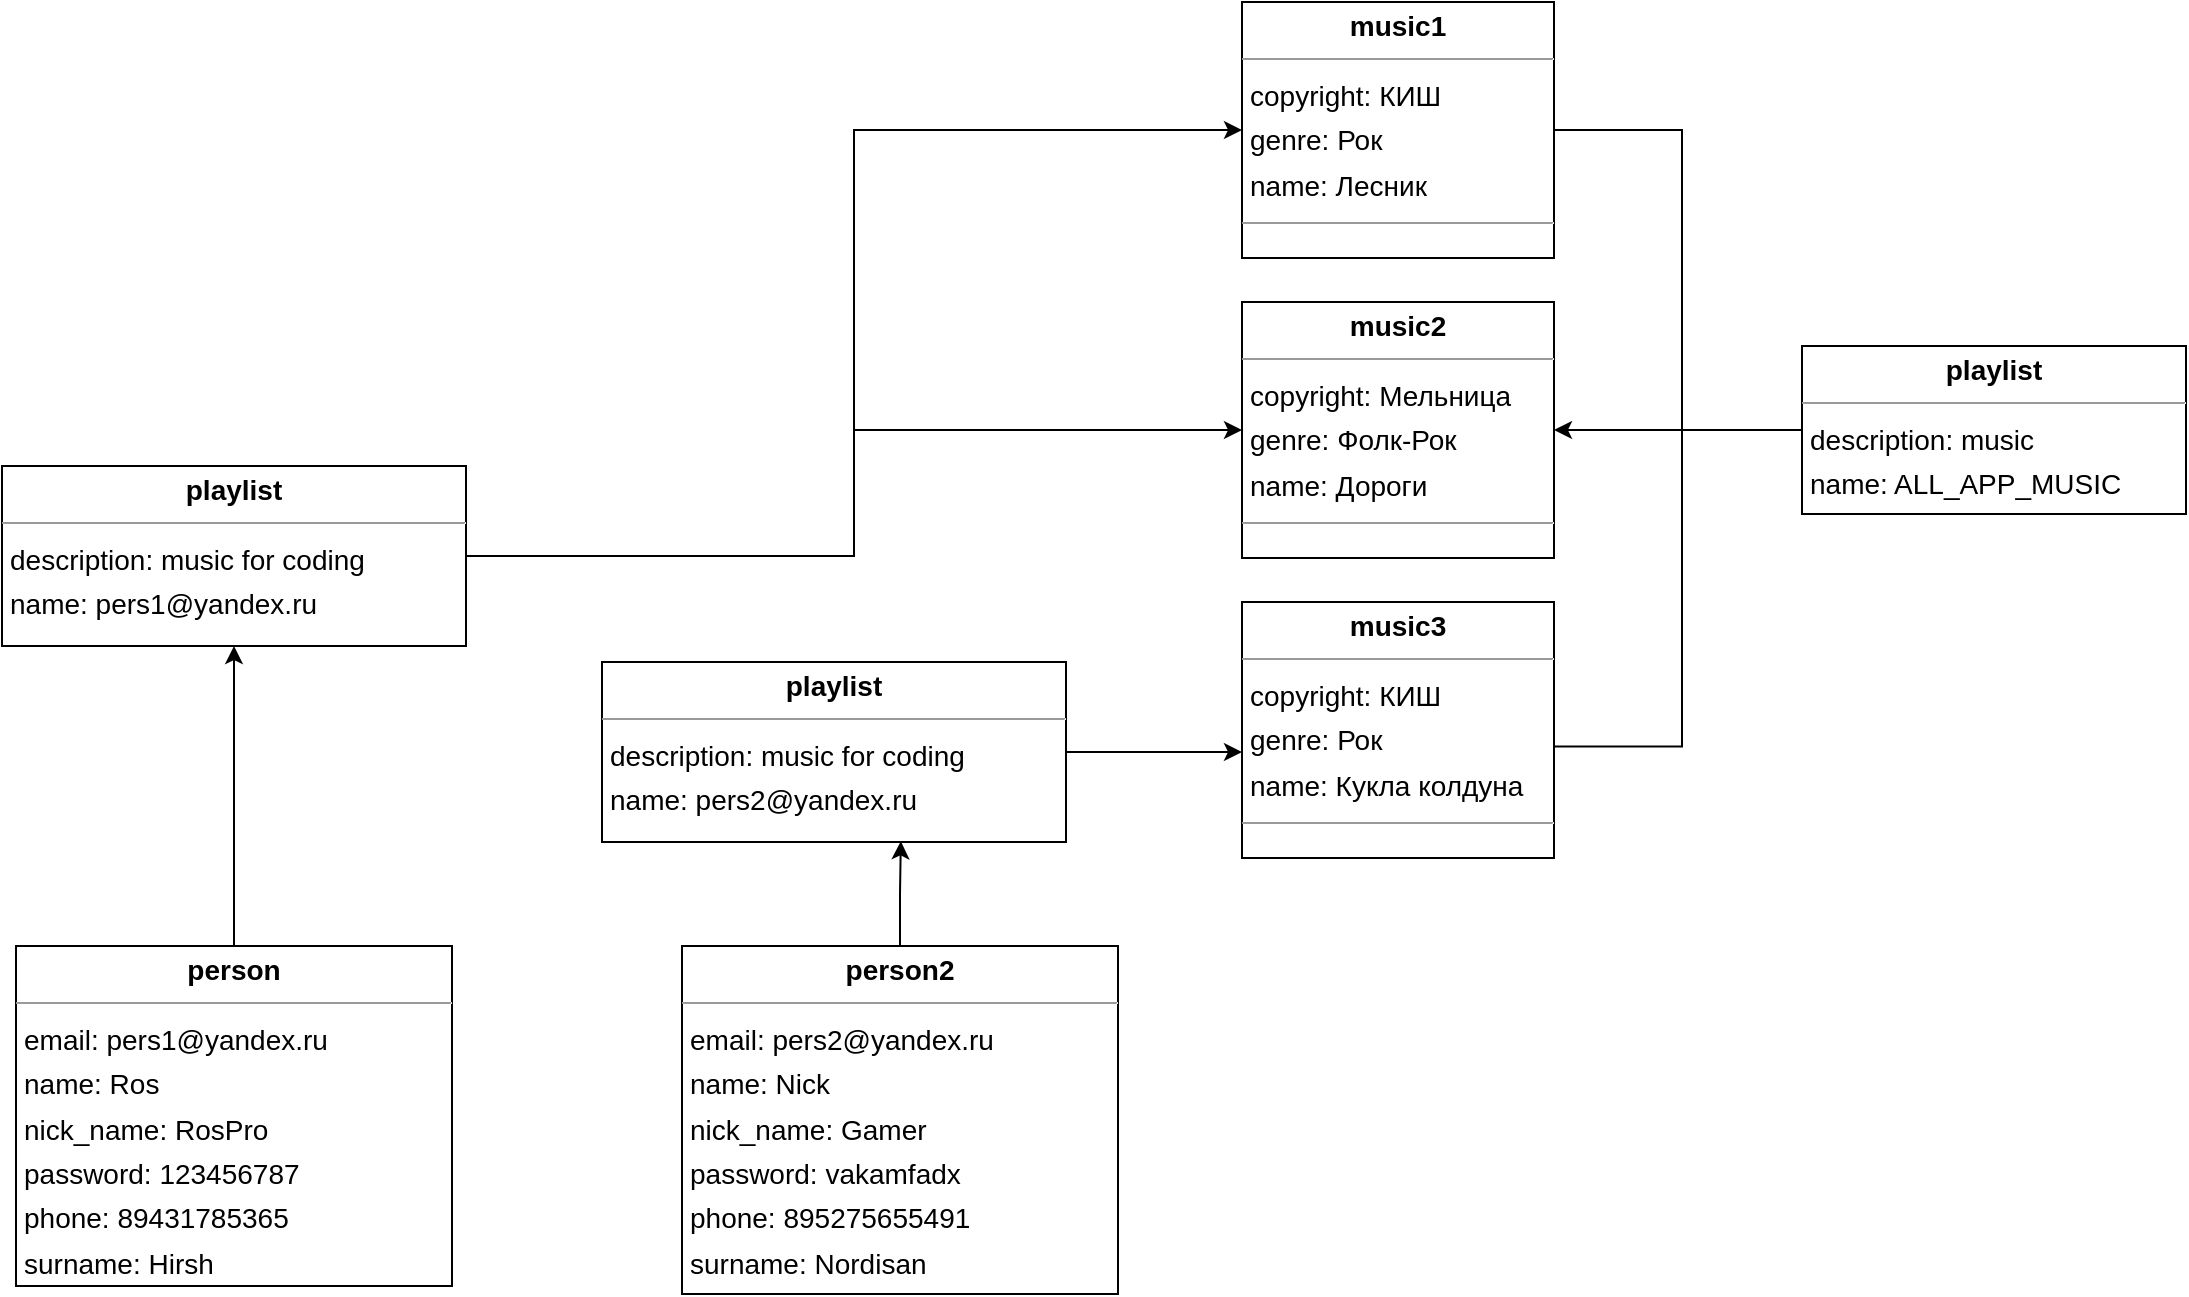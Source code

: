 <mxfile version="20.8.16" type="device"><diagram id="yQAMYZYtJvCBAwPRGLkl" name="Страница 1"><mxGraphModel dx="1760" dy="1123" grid="1" gridSize="10" guides="1" tooltips="1" connect="1" arrows="1" fold="1" page="0" pageScale="1" pageWidth="827" pageHeight="1169" background="none" math="0" shadow="0"><root><mxCell id="0"/><mxCell id="1" parent="0"/><mxCell id="node1" value="&lt;p style=&quot;margin:0px;margin-top:4px;text-align:center;&quot;&gt;&lt;b&gt;music2&lt;/b&gt;&lt;/p&gt;&lt;hr size=&quot;1&quot;&gt;&lt;p style=&quot;margin:0 0 0 4px;line-height:1.6;&quot;&gt; copyright: Мельница&lt;br&gt; genre: Фолк-Рок&lt;br&gt; name: Дороги&lt;/p&gt;&lt;hr size=&quot;1&quot;&gt;&lt;p style=&quot;margin:0 0 0 4px;line-height:1.6;&quot;&gt;&lt;br&gt;&lt;/p&gt;" style="verticalAlign=top;align=left;overflow=fill;fontSize=14;fontFamily=Helvetica;html=1;rounded=0;shadow=0;comic=0;labelBackgroundColor=none;strokeWidth=1;" parent="1" vertex="1"><mxGeometry x="260" y="-140" width="156" height="128" as="geometry"/></mxCell><mxCell id="4W3I78yqMa1ITucI0zo1-11" style="edgeStyle=orthogonalEdgeStyle;rounded=0;orthogonalLoop=1;jettySize=auto;html=1;" edge="1" parent="1" source="node4" target="4W3I78yqMa1ITucI0zo1-10"><mxGeometry relative="1" as="geometry"/></mxCell><mxCell id="node4" value="&lt;p style=&quot;margin:0px;margin-top:4px;text-align:center;&quot;&gt;&lt;b&gt;person&lt;/b&gt;&lt;/p&gt;&lt;hr size=&quot;1&quot;&gt;&lt;p style=&quot;margin:0 0 0 4px;line-height:1.6;&quot;&gt; email: pers1@yandex.ru&lt;br&gt; name: Ros&lt;br&gt; nick_name: RosPro&lt;br&gt; password: 123456787&lt;br&gt; phone: 89431785365&lt;br&gt; surname: Hirsh&lt;/p&gt;&lt;hr size=&quot;1&quot;&gt;&lt;p style=&quot;margin:0 0 0 4px;line-height:1.6;&quot;&gt;&lt;br&gt;&lt;/p&gt;" style="verticalAlign=top;align=left;overflow=fill;fontSize=14;fontFamily=Helvetica;html=1;rounded=0;shadow=0;comic=0;labelBackgroundColor=none;strokeWidth=1;" parent="1" vertex="1"><mxGeometry x="-353" y="182" width="218" height="170" as="geometry"/></mxCell><mxCell id="4W3I78yqMa1ITucI0zo1-2" style="edgeStyle=orthogonalEdgeStyle;rounded=0;orthogonalLoop=1;jettySize=auto;html=1;" edge="1" parent="1" source="node5" target="node1"><mxGeometry relative="1" as="geometry"/></mxCell><mxCell id="4W3I78yqMa1ITucI0zo1-6" style="edgeStyle=orthogonalEdgeStyle;rounded=0;orthogonalLoop=1;jettySize=auto;html=1;entryX=0;entryY=0.5;entryDx=0;entryDy=0;" edge="1" parent="1" source="node5" target="4W3I78yqMa1ITucI0zo1-4"><mxGeometry relative="1" as="geometry"><Array as="points"><mxPoint x="480" y="-76"/><mxPoint x="480" y="-226"/></Array></mxGeometry></mxCell><mxCell id="4W3I78yqMa1ITucI0zo1-7" style="edgeStyle=orthogonalEdgeStyle;rounded=0;orthogonalLoop=1;jettySize=auto;html=1;entryX=0.004;entryY=0.565;entryDx=0;entryDy=0;entryPerimeter=0;" edge="1" parent="1" source="node5" target="4W3I78yqMa1ITucI0zo1-5"><mxGeometry relative="1" as="geometry"><Array as="points"><mxPoint x="480" y="-76"/><mxPoint x="480" y="82"/></Array></mxGeometry></mxCell><mxCell id="node5" value="&lt;p style=&quot;margin:0px;margin-top:4px;text-align:center;&quot;&gt;&lt;b&gt;playlist&lt;/b&gt;&lt;/p&gt;&lt;hr size=&quot;1&quot;&gt;&lt;p style=&quot;margin:0 0 0 4px;line-height:1.6;&quot;&gt; description: music&amp;nbsp;&lt;/p&gt;&lt;p style=&quot;margin:0 0 0 4px;line-height:1.6;&quot;&gt;name: ALL_APP_MUSIC&lt;/p&gt;&lt;hr size=&quot;1&quot;&gt;&lt;p style=&quot;margin:0 0 0 4px;line-height:1.6;&quot;&gt;&lt;br&gt;&lt;/p&gt;" style="verticalAlign=top;align=left;overflow=fill;fontSize=14;fontFamily=Helvetica;html=1;rounded=0;shadow=0;comic=0;labelBackgroundColor=none;strokeWidth=1;" parent="1" vertex="1"><mxGeometry x="540" y="-118" width="192" height="84" as="geometry"/></mxCell><mxCell id="4W3I78yqMa1ITucI0zo1-15" style="edgeStyle=orthogonalEdgeStyle;rounded=0;orthogonalLoop=1;jettySize=auto;html=1;entryX=0.644;entryY=0.996;entryDx=0;entryDy=0;entryPerimeter=0;" edge="1" parent="1" source="4W3I78yqMa1ITucI0zo1-1" target="4W3I78yqMa1ITucI0zo1-14"><mxGeometry relative="1" as="geometry"/></mxCell><mxCell id="4W3I78yqMa1ITucI0zo1-1" value="&lt;p style=&quot;margin:0px;margin-top:4px;text-align:center;&quot;&gt;&lt;b&gt;person2&lt;/b&gt;&lt;/p&gt;&lt;hr size=&quot;1&quot;&gt;&lt;p style=&quot;margin:0 0 0 4px;line-height:1.6;&quot;&gt; email: pers2@yandex.ru&lt;br&gt; name: Nick&lt;br&gt; nick_name: Gamer&lt;br&gt; password: vakamfadx&lt;br&gt; phone: 895275655491&lt;br&gt; surname: Nordisan&lt;/p&gt;&lt;hr size=&quot;1&quot;&gt;&lt;p style=&quot;margin:0 0 0 4px;line-height:1.6;&quot;&gt;&lt;br&gt;&lt;/p&gt;" style="verticalAlign=top;align=left;overflow=fill;fontSize=14;fontFamily=Helvetica;html=1;rounded=0;shadow=0;comic=0;labelBackgroundColor=none;strokeWidth=1;" vertex="1" parent="1"><mxGeometry x="-20" y="182" width="218" height="174" as="geometry"/></mxCell><mxCell id="4W3I78yqMa1ITucI0zo1-4" value="&lt;p style=&quot;margin:0px;margin-top:4px;text-align:center;&quot;&gt;&lt;b&gt;music1&lt;/b&gt;&lt;/p&gt;&lt;hr size=&quot;1&quot;&gt;&lt;p style=&quot;margin:0 0 0 4px;line-height:1.6;&quot;&gt; copyright: КИШ&lt;br&gt; genre: Рок&lt;br&gt; name: Лесник&lt;/p&gt;&lt;hr size=&quot;1&quot;&gt;&lt;p style=&quot;margin:0 0 0 4px;line-height:1.6;&quot;&gt;&lt;br&gt;&lt;/p&gt;" style="verticalAlign=top;align=left;overflow=fill;fontSize=14;fontFamily=Helvetica;html=1;rounded=0;shadow=0;comic=0;labelBackgroundColor=none;strokeWidth=1;" vertex="1" parent="1"><mxGeometry x="260" y="-290" width="156" height="128" as="geometry"/></mxCell><mxCell id="4W3I78yqMa1ITucI0zo1-5" value="&lt;p style=&quot;margin:0px;margin-top:4px;text-align:center;&quot;&gt;&lt;b&gt;music3&lt;/b&gt;&lt;/p&gt;&lt;hr size=&quot;1&quot;&gt;&lt;p style=&quot;margin:0 0 0 4px;line-height:1.6;&quot;&gt; copyright: КИШ&lt;br&gt; genre: Рок&lt;br&gt;name: Кукла колдуна&lt;/p&gt;&lt;hr size=&quot;1&quot;&gt;&lt;p style=&quot;margin:0 0 0 4px;line-height:1.6;&quot;&gt;&lt;br&gt;&lt;/p&gt;" style="verticalAlign=top;align=left;overflow=fill;fontSize=14;fontFamily=Helvetica;html=1;rounded=0;shadow=0;comic=0;labelBackgroundColor=none;strokeWidth=1;" vertex="1" parent="1"><mxGeometry x="260" y="10" width="156" height="128" as="geometry"/></mxCell><mxCell id="4W3I78yqMa1ITucI0zo1-12" style="edgeStyle=orthogonalEdgeStyle;rounded=0;orthogonalLoop=1;jettySize=auto;html=1;entryX=0;entryY=0.5;entryDx=0;entryDy=0;" edge="1" parent="1" source="4W3I78yqMa1ITucI0zo1-10" target="4W3I78yqMa1ITucI0zo1-4"><mxGeometry relative="1" as="geometry"/></mxCell><mxCell id="4W3I78yqMa1ITucI0zo1-13" style="edgeStyle=orthogonalEdgeStyle;rounded=0;orthogonalLoop=1;jettySize=auto;html=1;" edge="1" parent="1" source="4W3I78yqMa1ITucI0zo1-10" target="node1"><mxGeometry relative="1" as="geometry"/></mxCell><mxCell id="4W3I78yqMa1ITucI0zo1-10" value="&lt;p style=&quot;margin:0px;margin-top:4px;text-align:center;&quot;&gt;&lt;b&gt;playlist&lt;/b&gt;&lt;/p&gt;&lt;hr size=&quot;1&quot;&gt;&lt;p style=&quot;margin:0 0 0 4px;line-height:1.6;&quot;&gt; description: music for coding&amp;nbsp;&lt;/p&gt;&lt;p style=&quot;margin:0 0 0 4px;line-height:1.6;&quot;&gt;name: pers1@yandex.ru&amp;nbsp;&lt;/p&gt;&lt;p style=&quot;margin:0 0 0 4px;line-height:1.6;&quot;&gt;&lt;br&gt;&lt;/p&gt;" style="verticalAlign=top;align=left;overflow=fill;fontSize=14;fontFamily=Helvetica;html=1;rounded=0;shadow=0;comic=0;labelBackgroundColor=none;strokeWidth=1;" vertex="1" parent="1"><mxGeometry x="-360" y="-58" width="232" height="90" as="geometry"/></mxCell><mxCell id="4W3I78yqMa1ITucI0zo1-17" style="edgeStyle=orthogonalEdgeStyle;rounded=0;orthogonalLoop=1;jettySize=auto;html=1;entryX=0;entryY=0.586;entryDx=0;entryDy=0;entryPerimeter=0;" edge="1" parent="1" source="4W3I78yqMa1ITucI0zo1-14" target="4W3I78yqMa1ITucI0zo1-5"><mxGeometry relative="1" as="geometry"/></mxCell><mxCell id="4W3I78yqMa1ITucI0zo1-14" value="&lt;p style=&quot;margin:0px;margin-top:4px;text-align:center;&quot;&gt;&lt;b&gt;playlist&lt;/b&gt;&lt;/p&gt;&lt;hr size=&quot;1&quot;&gt;&lt;p style=&quot;margin:0 0 0 4px;line-height:1.6;&quot;&gt; description: music for coding&amp;nbsp;&lt;/p&gt;&lt;p style=&quot;margin:0 0 0 4px;line-height:1.6;&quot;&gt;name: pers2@yandex.ru&amp;nbsp;&lt;/p&gt;&lt;p style=&quot;margin:0 0 0 4px;line-height:1.6;&quot;&gt;&lt;br&gt;&lt;/p&gt;" style="verticalAlign=top;align=left;overflow=fill;fontSize=14;fontFamily=Helvetica;html=1;rounded=0;shadow=0;comic=0;labelBackgroundColor=none;strokeWidth=1;" vertex="1" parent="1"><mxGeometry x="-60" y="40" width="232" height="90" as="geometry"/></mxCell></root></mxGraphModel></diagram></mxfile>